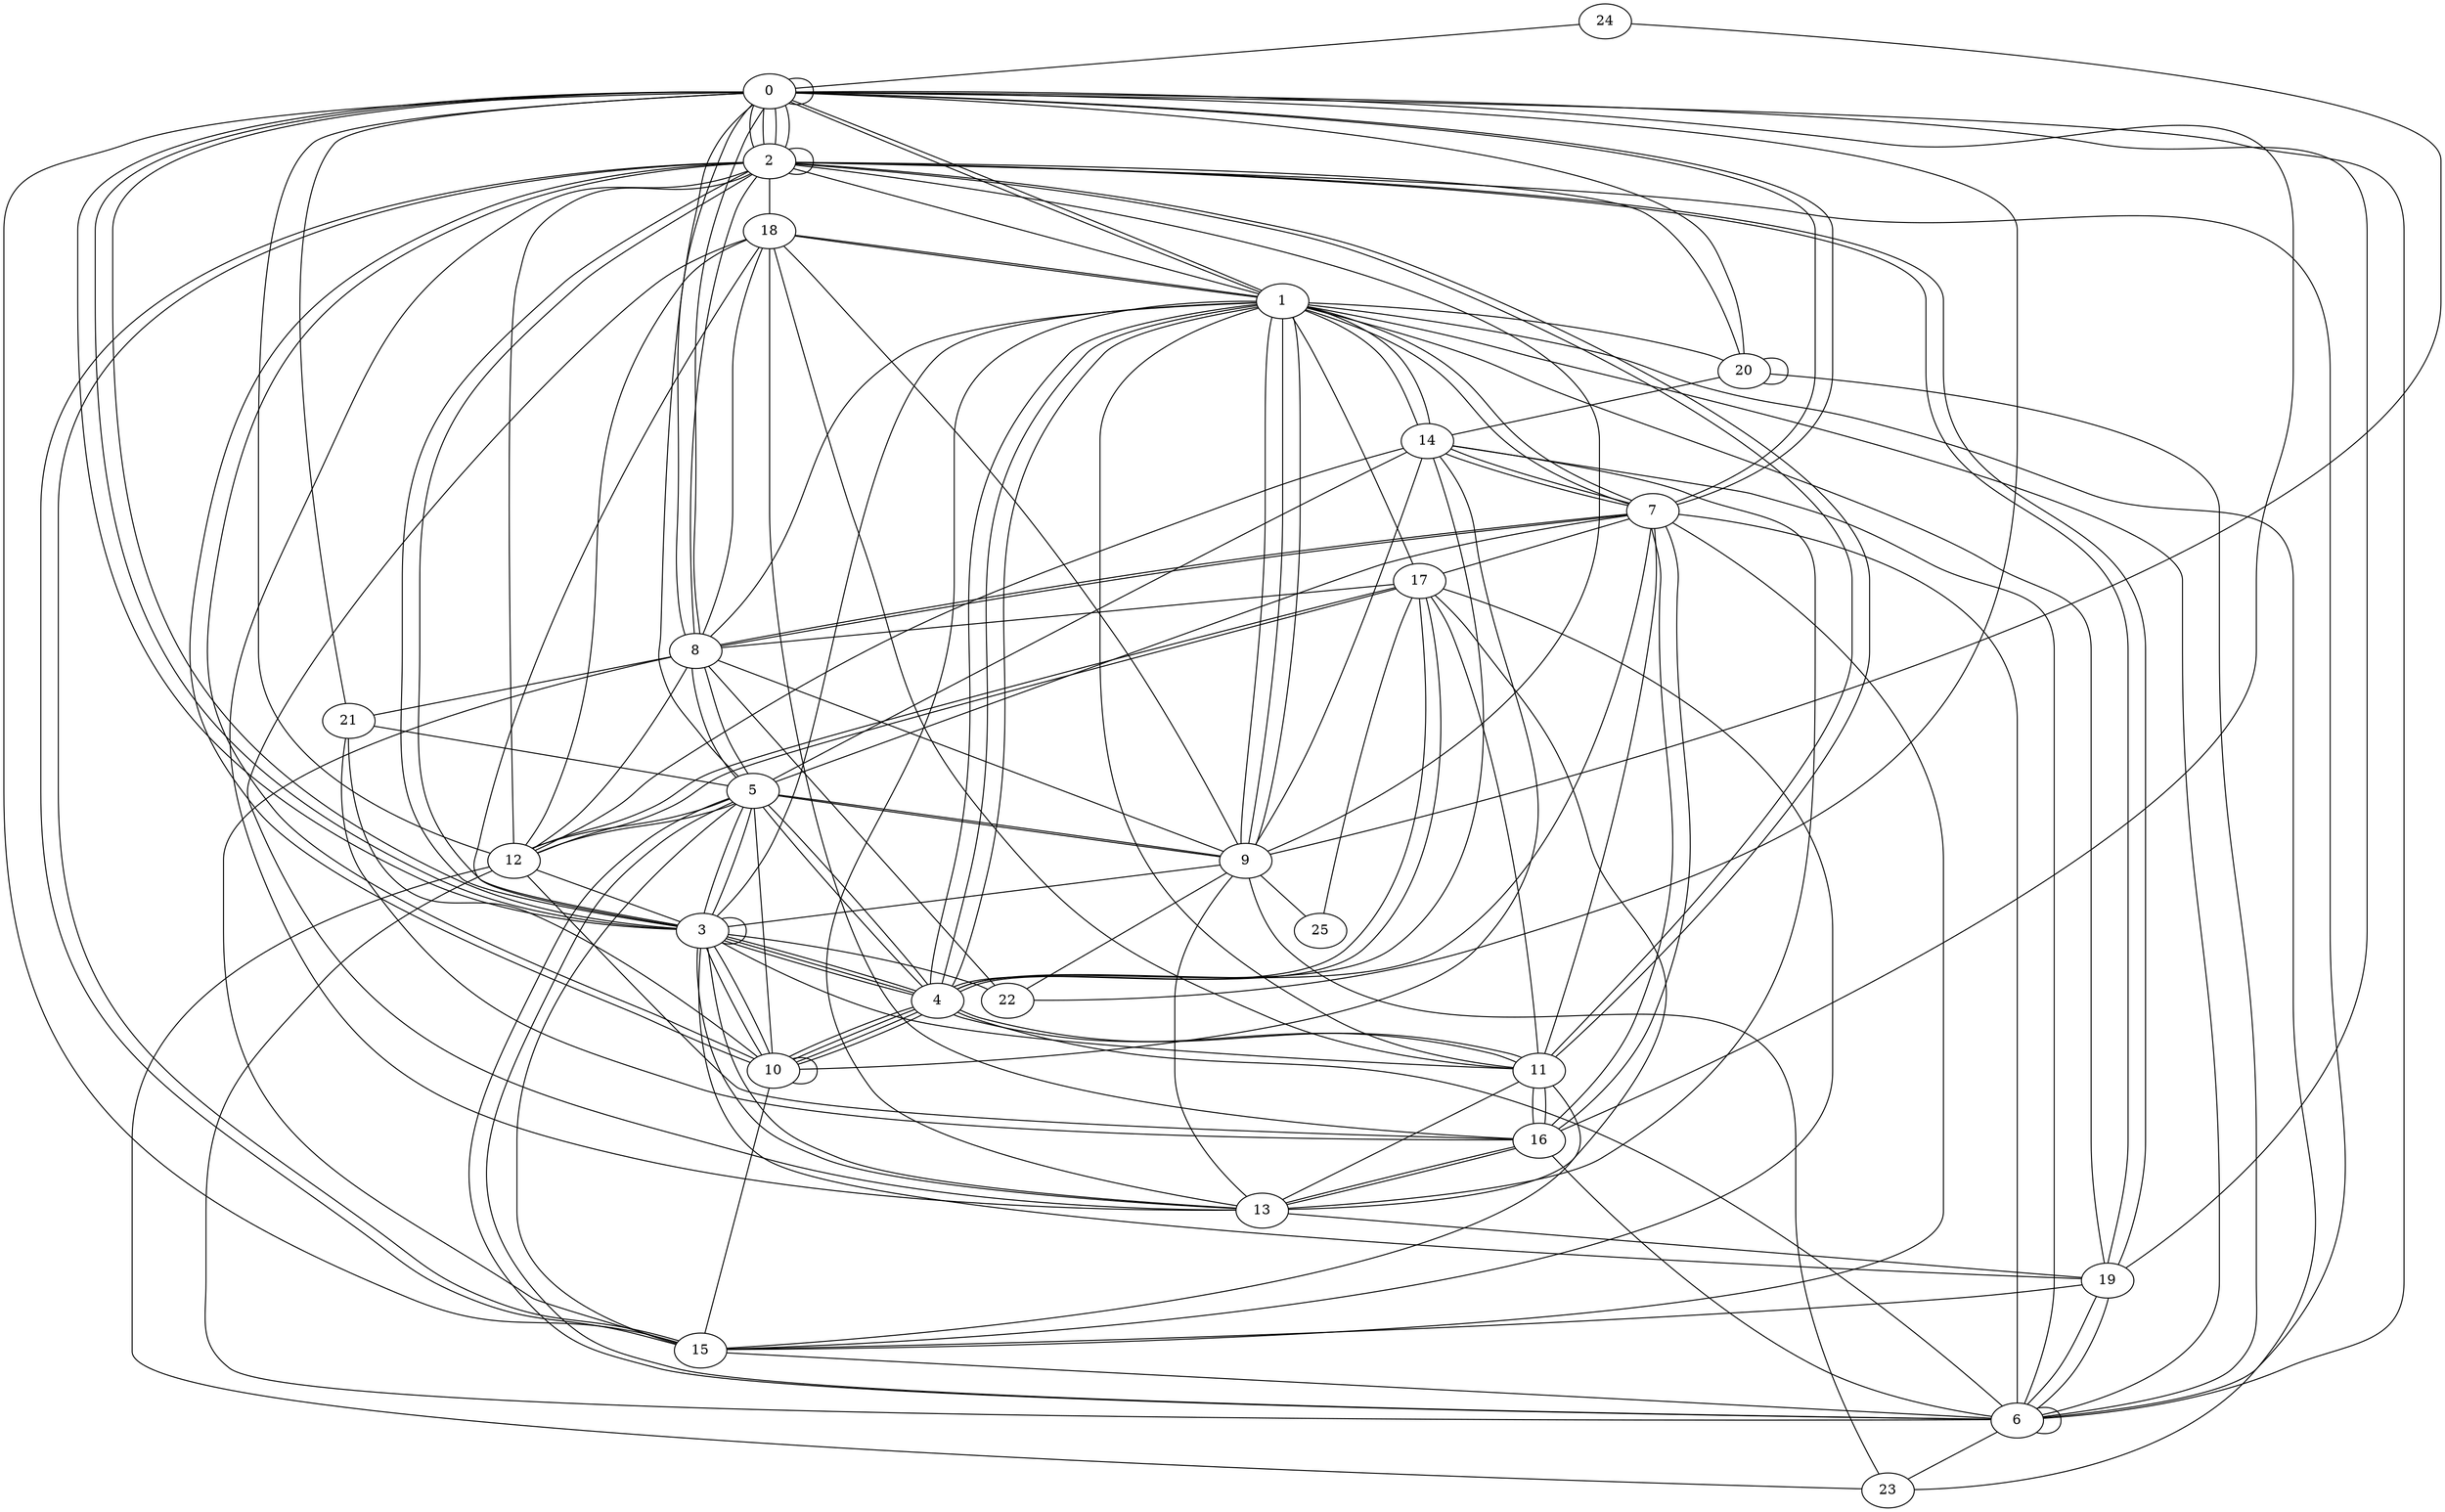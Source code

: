 graph G {
0;
1;
2;
3;
4;
5;
6;
7;
8;
9;
10;
11;
12;
13;
14;
15;
16;
17;
18;
19;
20;
21;
22;
23;
24;
25;
11--3 ;
19--6 ;
8--0 ;
2--12 ;
2--3 ;
10--15 ;
19--2 ;
5--3 ;
9--1 ;
16--13 ;
7--0 ;
10--4 ;
1--14 ;
3--10 ;
8--1 ;
20--14 ;
24--0 ;
12--8 ;
5--9 ;
14--7 ;
4--3 ;
15--7 ;
16--7 ;
14--13 ;
8--21 ;
7--8 ;
1--4 ;
13--19 ;
15--5 ;
8--9 ;
8--5 ;
0--15 ;
16--6 ;
17--11 ;
0--3 ;
16--12 ;
12--3 ;
9--23 ;
0--0 ;
4--17 ;
13--3 ;
9--14 ;
9--13 ;
5--14 ;
15--6 ;
6--0 ;
11--4 ;
5--8 ;
24--9 ;
4--5 ;
15--8 ;
3--0 ;
18--1 ;
1--0 ;
0--22 ;
17--12 ;
2--11 ;
0--2 ;
12--17 ;
20--6 ;
16--18 ;
7--4 ;
10--21 ;
4--14 ;
4--6 ;
23--12 ;
0--2 ;
11--16 ;
13--11 ;
3--0 ;
18--9 ;
2--13 ;
7--1 ;
14--10 ;
11--16 ;
4--3 ;
5--10 ;
2--6 ;
4--10 ;
16--0 ;
7--17 ;
2--3 ;
11--7 ;
1--4 ;
3--3 ;
1--20 ;
5--3 ;
16--7 ;
5--12 ;
17--15 ;
0--8 ;
15--11 ;
18--12 ;
5--6 ;
21--16 ;
18--8 ;
1--2 ;
2--2 ;
18--1 ;
2--10 ;
13--1 ;
22--8 ;
2--0 ;
9--5 ;
7--14 ;
1--17 ;
4--10 ;
0--21 ;
10--3 ;
4--11 ;
12--14 ;
18--3 ;
1--14 ;
1--19 ;
2--18 ;
3--4 ;
5--0 ;
2--15 ;
7--1 ;
1--11 ;
20--20 ;
23--1 ;
9--1 ;
13--3 ;
3--22 ;
20--2 ;
0--12 ;
9--3 ;
5--4 ;
9--25 ;
19--15 ;
0--20 ;
1--0 ;
3--19 ;
17--13 ;
6--14 ;
6--7 ;
0--7 ;
4--17 ;
12--5 ;
10--10 ;
1--3 ;
1--9 ;
15--2 ;
4--1 ;
4--10 ;
9--22 ;
7--8 ;
7--5 ;
21--5 ;
6--19 ;
6--1 ;
6--6 ;
17--8 ;
0--19 ;
10--2 ;
5--6 ;
2--9 ;
19--2 ;
8--2 ;
12--6 ;
18--13 ;
18--11 ;
2--11 ;
6--23 ;
17--25 ;
13--16 ;
2--0 ;
}

